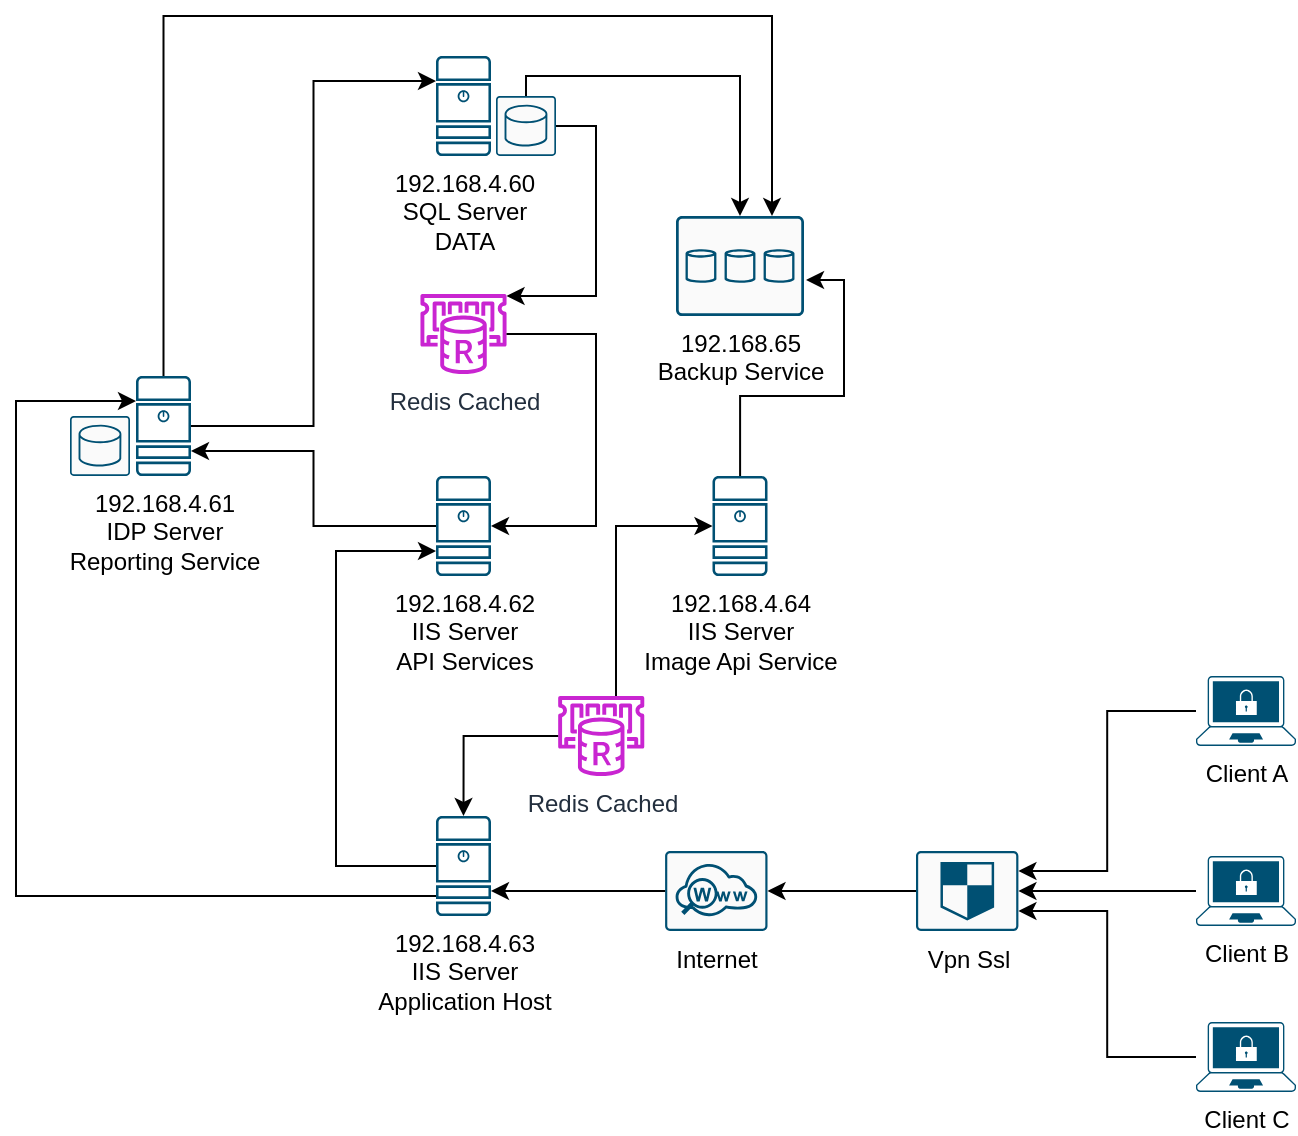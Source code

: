 <mxfile version="24.2.2" type="github">
  <diagram name="Page-1" id="xticCTIPS6AH7k8g0Nba">
    <mxGraphModel dx="1364" dy="766" grid="1" gridSize="10" guides="1" tooltips="1" connect="1" arrows="1" fold="1" page="1" pageScale="1" pageWidth="850" pageHeight="1100" math="0" shadow="0">
      <root>
        <mxCell id="0" />
        <mxCell id="1" parent="0" />
        <mxCell id="huHQVrDowfQnHHqNls3H-4" value="" style="group" parent="1" vertex="1" connectable="0">
          <mxGeometry x="340" y="50" width="60" height="50" as="geometry" />
        </mxCell>
        <mxCell id="huHQVrDowfQnHHqNls3H-2" value="192.168.4.60&lt;br&gt;&lt;div&gt;SQL Server&lt;/div&gt;&lt;div&gt;DATA&lt;br&gt;&lt;/div&gt;" style="sketch=0;points=[[0.015,0.015,0],[0.985,0.015,0],[0.985,0.985,0],[0.015,0.985,0],[0.25,0,0],[0.5,0,0],[0.75,0,0],[1,0.25,0],[1,0.5,0],[1,0.75,0],[0.75,1,0],[0.5,1,0],[0.25,1,0],[0,0.75,0],[0,0.5,0],[0,0.25,0]];verticalLabelPosition=bottom;html=1;verticalAlign=top;aspect=fixed;align=center;pointerEvents=1;shape=mxgraph.cisco19.server;fillColor=#005073;strokeColor=none;" parent="huHQVrDowfQnHHqNls3H-4" vertex="1">
          <mxGeometry width="27.5" height="50" as="geometry" />
        </mxCell>
        <mxCell id="huHQVrDowfQnHHqNls3H-3" value="" style="sketch=0;points=[[0.015,0.015,0],[0.985,0.015,0],[0.985,0.985,0],[0.015,0.985,0],[0.25,0,0],[0.5,0,0],[0.75,0,0],[1,0.25,0],[1,0.5,0],[1,0.75,0],[0.75,1,0],[0.5,1,0],[0.25,1,0],[0,0.75,0],[0,0.5,0],[0,0.25,0]];verticalLabelPosition=bottom;html=1;verticalAlign=top;aspect=fixed;align=center;pointerEvents=1;shape=mxgraph.cisco19.rect;prIcon=database_relational;fillColor=#FAFAFA;strokeColor=#005073;" parent="huHQVrDowfQnHHqNls3H-4" vertex="1">
          <mxGeometry x="30" y="20" width="30" height="30" as="geometry" />
        </mxCell>
        <mxCell id="huHQVrDowfQnHHqNls3H-5" style="edgeStyle=orthogonalEdgeStyle;rounded=0;orthogonalLoop=1;jettySize=auto;html=1;entryX=0;entryY=0.25;entryDx=0;entryDy=0;entryPerimeter=0;" parent="1" source="huHQVrDowfQnHHqNls3H-1" target="huHQVrDowfQnHHqNls3H-2" edge="1">
          <mxGeometry relative="1" as="geometry" />
        </mxCell>
        <mxCell id="huHQVrDowfQnHHqNls3H-8" value="" style="group" parent="1" vertex="1" connectable="0">
          <mxGeometry x="160" y="210" width="57.5" height="50" as="geometry" />
        </mxCell>
        <mxCell id="huHQVrDowfQnHHqNls3H-1" value="192.168.4.61&lt;br&gt;&lt;div&gt;IDP Server&lt;/div&gt;&lt;div&gt;Reporting Service&lt;br&gt;&lt;/div&gt;" style="sketch=0;points=[[0.015,0.015,0],[0.985,0.015,0],[0.985,0.985,0],[0.015,0.985,0],[0.25,0,0],[0.5,0,0],[0.75,0,0],[1,0.25,0],[1,0.5,0],[1,0.75,0],[0.75,1,0],[0.5,1,0],[0.25,1,0],[0,0.75,0],[0,0.5,0],[0,0.25,0]];verticalLabelPosition=bottom;html=1;verticalAlign=top;aspect=fixed;align=center;pointerEvents=1;shape=mxgraph.cisco19.server;fillColor=#005073;strokeColor=none;" parent="huHQVrDowfQnHHqNls3H-8" vertex="1">
          <mxGeometry x="30" width="27.5" height="50" as="geometry" />
        </mxCell>
        <mxCell id="huHQVrDowfQnHHqNls3H-7" value="" style="sketch=0;points=[[0.015,0.015,0],[0.985,0.015,0],[0.985,0.985,0],[0.015,0.985,0],[0.25,0,0],[0.5,0,0],[0.75,0,0],[1,0.25,0],[1,0.5,0],[1,0.75,0],[0.75,1,0],[0.5,1,0],[0.25,1,0],[0,0.75,0],[0,0.5,0],[0,0.25,0]];verticalLabelPosition=bottom;html=1;verticalAlign=top;aspect=fixed;align=center;pointerEvents=1;shape=mxgraph.cisco19.rect;prIcon=database_relational;fillColor=#FAFAFA;strokeColor=#005073;" parent="huHQVrDowfQnHHqNls3H-8" vertex="1">
          <mxGeometry x="-3" y="20" width="30" height="30" as="geometry" />
        </mxCell>
        <mxCell id="huHQVrDowfQnHHqNls3H-10" value="192.168.4.62&lt;br&gt;&lt;div&gt;IIS Server&lt;br&gt;&lt;/div&gt;&lt;div&gt;API Services&lt;/div&gt;" style="sketch=0;points=[[0.015,0.015,0],[0.985,0.015,0],[0.985,0.985,0],[0.015,0.985,0],[0.25,0,0],[0.5,0,0],[0.75,0,0],[1,0.25,0],[1,0.5,0],[1,0.75,0],[0.75,1,0],[0.5,1,0],[0.25,1,0],[0,0.75,0],[0,0.5,0],[0,0.25,0]];verticalLabelPosition=bottom;html=1;verticalAlign=top;aspect=fixed;align=center;pointerEvents=1;shape=mxgraph.cisco19.server;fillColor=#005073;strokeColor=none;" parent="1" vertex="1">
          <mxGeometry x="340" y="260" width="27.5" height="50" as="geometry" />
        </mxCell>
        <mxCell id="huHQVrDowfQnHHqNls3H-12" style="edgeStyle=orthogonalEdgeStyle;rounded=0;orthogonalLoop=1;jettySize=auto;html=1;entryX=1;entryY=0.75;entryDx=0;entryDy=0;entryPerimeter=0;" parent="1" source="huHQVrDowfQnHHqNls3H-10" target="huHQVrDowfQnHHqNls3H-1" edge="1">
          <mxGeometry relative="1" as="geometry">
            <mxPoint x="240" y="250" as="targetPoint" />
          </mxGeometry>
        </mxCell>
        <mxCell id="huHQVrDowfQnHHqNls3H-14" value="192.168.4.63&lt;br&gt;&lt;div&gt;IIS Server&lt;br&gt;&lt;/div&gt;&lt;div&gt;Application Host&lt;/div&gt;" style="sketch=0;points=[[0.015,0.015,0],[0.985,0.015,0],[0.985,0.985,0],[0.015,0.985,0],[0.25,0,0],[0.5,0,0],[0.75,0,0],[1,0.25,0],[1,0.5,0],[1,0.75,0],[0.75,1,0],[0.5,1,0],[0.25,1,0],[0,0.75,0],[0,0.5,0],[0,0.25,0]];verticalLabelPosition=bottom;html=1;verticalAlign=top;aspect=fixed;align=center;pointerEvents=1;shape=mxgraph.cisco19.server;fillColor=#005073;strokeColor=none;" parent="1" vertex="1">
          <mxGeometry x="340" y="430" width="27.5" height="50" as="geometry" />
        </mxCell>
        <mxCell id="huHQVrDowfQnHHqNls3H-15" style="edgeStyle=orthogonalEdgeStyle;rounded=0;orthogonalLoop=1;jettySize=auto;html=1;entryX=0;entryY=0.75;entryDx=0;entryDy=0;entryPerimeter=0;" parent="1" source="huHQVrDowfQnHHqNls3H-14" target="huHQVrDowfQnHHqNls3H-10" edge="1">
          <mxGeometry relative="1" as="geometry">
            <Array as="points">
              <mxPoint x="290" y="455" />
              <mxPoint x="290" y="298" />
            </Array>
          </mxGeometry>
        </mxCell>
        <mxCell id="huHQVrDowfQnHHqNls3H-18" style="edgeStyle=orthogonalEdgeStyle;rounded=0;orthogonalLoop=1;jettySize=auto;html=1;entryX=0;entryY=0.25;entryDx=0;entryDy=0;entryPerimeter=0;" parent="1" source="huHQVrDowfQnHHqNls3H-14" target="huHQVrDowfQnHHqNls3H-1" edge="1">
          <mxGeometry relative="1" as="geometry">
            <Array as="points">
              <mxPoint x="130" y="470" />
              <mxPoint x="130" y="223" />
            </Array>
          </mxGeometry>
        </mxCell>
        <mxCell id="huHQVrDowfQnHHqNls3H-19" value="&lt;div&gt;192.168.65&lt;br&gt;&lt;/div&gt;&lt;div&gt;Backup Service&lt;/div&gt;" style="sketch=0;points=[[0.015,0.015,0],[0.985,0.015,0],[0.985,0.985,0],[0.015,0.985,0],[0.25,0,0],[0.5,0,0],[0.75,0,0],[1,0.25,0],[1,0.5,0],[1,0.75,0],[0.75,1,0],[0.5,1,0],[0.25,1,0],[0,0.75,0],[0,0.5,0],[0,0.25,0]];verticalLabelPosition=bottom;html=1;verticalAlign=top;aspect=fixed;align=center;pointerEvents=1;shape=mxgraph.cisco19.rect;prIcon=storage;fillColor=#FAFAFA;strokeColor=#005073;" parent="1" vertex="1">
          <mxGeometry x="460" y="130" width="64" height="50" as="geometry" />
        </mxCell>
        <mxCell id="huHQVrDowfQnHHqNls3H-23" style="edgeStyle=orthogonalEdgeStyle;rounded=0;orthogonalLoop=1;jettySize=auto;html=1;entryX=0.5;entryY=0;entryDx=0;entryDy=0;entryPerimeter=0;" parent="1" source="huHQVrDowfQnHHqNls3H-3" target="huHQVrDowfQnHHqNls3H-19" edge="1">
          <mxGeometry relative="1" as="geometry">
            <Array as="points">
              <mxPoint x="385" y="60" />
              <mxPoint x="492" y="60" />
            </Array>
          </mxGeometry>
        </mxCell>
        <mxCell id="huHQVrDowfQnHHqNls3H-24" value="&lt;div&gt;Vpn Ssl&lt;/div&gt;&lt;div&gt;&lt;br&gt;&lt;/div&gt;" style="sketch=0;points=[[0.015,0.015,0],[0.985,0.015,0],[0.985,0.985,0],[0.015,0.985,0],[0.25,0,0],[0.5,0,0],[0.75,0,0],[1,0.25,0],[1,0.5,0],[1,0.75,0],[0.75,1,0],[0.5,1,0],[0.25,1,0],[0,0.75,0],[0,0.5,0],[0,0.25,0]];verticalLabelPosition=bottom;html=1;verticalAlign=top;aspect=fixed;align=center;pointerEvents=1;shape=mxgraph.cisco19.rect;prIcon=shield;fillColor=#FAFAFA;strokeColor=#005073;" parent="1" vertex="1">
          <mxGeometry x="580" y="447.5" width="51.2" height="40" as="geometry" />
        </mxCell>
        <mxCell id="huHQVrDowfQnHHqNls3H-37" value="Internet" style="sketch=0;points=[[0.015,0.015,0],[0.985,0.015,0],[0.985,0.985,0],[0.015,0.985,0],[0.25,0,0],[0.5,0,0],[0.75,0,0],[1,0.25,0],[1,0.5,0],[1,0.75,0],[0.75,1,0],[0.5,1,0],[0.25,1,0],[0,0.75,0],[0,0.5,0],[0,0.25,0]];verticalLabelPosition=bottom;html=1;verticalAlign=top;aspect=fixed;align=center;pointerEvents=1;shape=mxgraph.cisco19.rect;prIcon=web_security;fillColor=#FAFAFA;strokeColor=#005073;" parent="1" vertex="1">
          <mxGeometry x="454.55" y="447.5" width="51.2" height="40" as="geometry" />
        </mxCell>
        <mxCell id="huHQVrDowfQnHHqNls3H-38" value="Client A" style="points=[[0.13,0.02,0],[0.5,0,0],[0.87,0.02,0],[0.885,0.4,0],[0.985,0.985,0],[0.5,1,0],[0.015,0.985,0],[0.115,0.4,0]];verticalLabelPosition=bottom;sketch=0;html=1;verticalAlign=top;aspect=fixed;align=center;pointerEvents=1;shape=mxgraph.cisco19.secure_endpoints;fillColor=#005073;strokeColor=none;" parent="1" vertex="1">
          <mxGeometry x="720" y="360" width="50" height="35" as="geometry" />
        </mxCell>
        <mxCell id="huHQVrDowfQnHHqNls3H-51" value="" style="edgeStyle=orthogonalEdgeStyle;rounded=0;orthogonalLoop=1;jettySize=auto;html=1;" parent="1" source="huHQVrDowfQnHHqNls3H-39" target="huHQVrDowfQnHHqNls3H-24" edge="1">
          <mxGeometry relative="1" as="geometry" />
        </mxCell>
        <mxCell id="huHQVrDowfQnHHqNls3H-39" value="Client B" style="points=[[0.13,0.02,0],[0.5,0,0],[0.87,0.02,0],[0.885,0.4,0],[0.985,0.985,0],[0.5,1,0],[0.015,0.985,0],[0.115,0.4,0]];verticalLabelPosition=bottom;sketch=0;html=1;verticalAlign=top;aspect=fixed;align=center;pointerEvents=1;shape=mxgraph.cisco19.secure_endpoints;fillColor=#005073;strokeColor=none;" parent="1" vertex="1">
          <mxGeometry x="720" y="450" width="50" height="35" as="geometry" />
        </mxCell>
        <mxCell id="huHQVrDowfQnHHqNls3H-40" value="Client C" style="points=[[0.13,0.02,0],[0.5,0,0],[0.87,0.02,0],[0.885,0.4,0],[0.985,0.985,0],[0.5,1,0],[0.015,0.985,0],[0.115,0.4,0]];verticalLabelPosition=bottom;sketch=0;html=1;verticalAlign=top;aspect=fixed;align=center;pointerEvents=1;shape=mxgraph.cisco19.secure_endpoints;fillColor=#005073;strokeColor=none;" parent="1" vertex="1">
          <mxGeometry x="720" y="533" width="50" height="35" as="geometry" />
        </mxCell>
        <mxCell id="huHQVrDowfQnHHqNls3H-41" value="192.168.4.64&lt;br&gt;&lt;div&gt;IIS Server&lt;br&gt;&lt;/div&gt;&lt;div&gt;Image Api Service&lt;br&gt;&lt;/div&gt;" style="sketch=0;points=[[0.015,0.015,0],[0.985,0.015,0],[0.985,0.985,0],[0.015,0.985,0],[0.25,0,0],[0.5,0,0],[0.75,0,0],[1,0.25,0],[1,0.5,0],[1,0.75,0],[0.75,1,0],[0.5,1,0],[0.25,1,0],[0,0.75,0],[0,0.5,0],[0,0.25,0]];verticalLabelPosition=bottom;html=1;verticalAlign=top;aspect=fixed;align=center;pointerEvents=1;shape=mxgraph.cisco19.server;fillColor=#005073;strokeColor=none;" parent="1" vertex="1">
          <mxGeometry x="478.25" y="260" width="27.5" height="50" as="geometry" />
        </mxCell>
        <mxCell id="huHQVrDowfQnHHqNls3H-44" style="edgeStyle=orthogonalEdgeStyle;rounded=0;orthogonalLoop=1;jettySize=auto;html=1;entryX=1.016;entryY=0.64;entryDx=0;entryDy=0;entryPerimeter=0;" parent="1" source="huHQVrDowfQnHHqNls3H-41" target="huHQVrDowfQnHHqNls3H-19" edge="1">
          <mxGeometry relative="1" as="geometry" />
        </mxCell>
        <mxCell id="huHQVrDowfQnHHqNls3H-45" style="edgeStyle=orthogonalEdgeStyle;rounded=0;orthogonalLoop=1;jettySize=auto;html=1;entryX=0.75;entryY=0;entryDx=0;entryDy=0;entryPerimeter=0;" parent="1" source="huHQVrDowfQnHHqNls3H-1" target="huHQVrDowfQnHHqNls3H-19" edge="1">
          <mxGeometry relative="1" as="geometry">
            <Array as="points">
              <mxPoint x="204" y="30" />
              <mxPoint x="508" y="30" />
            </Array>
          </mxGeometry>
        </mxCell>
        <mxCell id="huHQVrDowfQnHHqNls3H-46" style="edgeStyle=orthogonalEdgeStyle;rounded=0;orthogonalLoop=1;jettySize=auto;html=1;entryX=1;entryY=0.75;entryDx=0;entryDy=0;entryPerimeter=0;" parent="1" source="huHQVrDowfQnHHqNls3H-37" target="huHQVrDowfQnHHqNls3H-14" edge="1">
          <mxGeometry relative="1" as="geometry" />
        </mxCell>
        <mxCell id="huHQVrDowfQnHHqNls3H-47" style="edgeStyle=orthogonalEdgeStyle;rounded=0;orthogonalLoop=1;jettySize=auto;html=1;entryX=1;entryY=0.5;entryDx=0;entryDy=0;entryPerimeter=0;" parent="1" source="huHQVrDowfQnHHqNls3H-24" target="huHQVrDowfQnHHqNls3H-37" edge="1">
          <mxGeometry relative="1" as="geometry" />
        </mxCell>
        <mxCell id="huHQVrDowfQnHHqNls3H-50" style="edgeStyle=orthogonalEdgeStyle;rounded=0;orthogonalLoop=1;jettySize=auto;html=1;entryX=1;entryY=0.75;entryDx=0;entryDy=0;entryPerimeter=0;" parent="1" source="huHQVrDowfQnHHqNls3H-40" target="huHQVrDowfQnHHqNls3H-24" edge="1">
          <mxGeometry relative="1" as="geometry" />
        </mxCell>
        <mxCell id="huHQVrDowfQnHHqNls3H-52" style="edgeStyle=orthogonalEdgeStyle;rounded=0;orthogonalLoop=1;jettySize=auto;html=1;entryX=1;entryY=0.25;entryDx=0;entryDy=0;entryPerimeter=0;" parent="1" source="huHQVrDowfQnHHqNls3H-38" target="huHQVrDowfQnHHqNls3H-24" edge="1">
          <mxGeometry relative="1" as="geometry" />
        </mxCell>
        <mxCell id="XFhRTMjSWFV35iXr-isI-1" value="Redis Cached" style="sketch=0;outlineConnect=0;fontColor=#232F3E;gradientColor=none;fillColor=#C925D1;strokeColor=none;dashed=0;verticalLabelPosition=bottom;verticalAlign=top;align=center;html=1;fontSize=12;fontStyle=0;aspect=fixed;pointerEvents=1;shape=mxgraph.aws4.elasticache_for_redis;" vertex="1" parent="1">
          <mxGeometry x="331.14" y="169" width="45.22" height="40" as="geometry" />
        </mxCell>
        <mxCell id="XFhRTMjSWFV35iXr-isI-11" style="edgeStyle=orthogonalEdgeStyle;rounded=0;orthogonalLoop=1;jettySize=auto;html=1;entryX=1;entryY=0.5;entryDx=0;entryDy=0;entryPerimeter=0;" edge="1" parent="1" source="XFhRTMjSWFV35iXr-isI-1" target="huHQVrDowfQnHHqNls3H-10">
          <mxGeometry relative="1" as="geometry">
            <Array as="points">
              <mxPoint x="420" y="189" />
              <mxPoint x="420" y="285" />
            </Array>
          </mxGeometry>
        </mxCell>
        <mxCell id="XFhRTMjSWFV35iXr-isI-12" style="edgeStyle=orthogonalEdgeStyle;rounded=0;orthogonalLoop=1;jettySize=auto;html=1;" edge="1" parent="1" source="huHQVrDowfQnHHqNls3H-3" target="XFhRTMjSWFV35iXr-isI-1">
          <mxGeometry relative="1" as="geometry">
            <Array as="points">
              <mxPoint x="420" y="85" />
              <mxPoint x="420" y="170" />
            </Array>
          </mxGeometry>
        </mxCell>
        <mxCell id="XFhRTMjSWFV35iXr-isI-13" value="Redis Cached" style="sketch=0;outlineConnect=0;fontColor=#232F3E;gradientColor=none;fillColor=#C925D1;strokeColor=none;dashed=0;verticalLabelPosition=bottom;verticalAlign=top;align=center;html=1;fontSize=12;fontStyle=0;aspect=fixed;pointerEvents=1;shape=mxgraph.aws4.elasticache_for_redis;" vertex="1" parent="1">
          <mxGeometry x="400" y="370" width="45.22" height="40" as="geometry" />
        </mxCell>
        <mxCell id="XFhRTMjSWFV35iXr-isI-14" style="edgeStyle=orthogonalEdgeStyle;rounded=0;orthogonalLoop=1;jettySize=auto;html=1;entryX=0;entryY=0.5;entryDx=0;entryDy=0;entryPerimeter=0;" edge="1" parent="1" source="XFhRTMjSWFV35iXr-isI-13" target="huHQVrDowfQnHHqNls3H-41">
          <mxGeometry relative="1" as="geometry">
            <Array as="points">
              <mxPoint x="430" y="285" />
            </Array>
          </mxGeometry>
        </mxCell>
        <mxCell id="XFhRTMjSWFV35iXr-isI-15" style="edgeStyle=orthogonalEdgeStyle;rounded=0;orthogonalLoop=1;jettySize=auto;html=1;entryX=0.5;entryY=0;entryDx=0;entryDy=0;entryPerimeter=0;" edge="1" parent="1" source="XFhRTMjSWFV35iXr-isI-13" target="huHQVrDowfQnHHqNls3H-14">
          <mxGeometry relative="1" as="geometry" />
        </mxCell>
      </root>
    </mxGraphModel>
  </diagram>
</mxfile>
